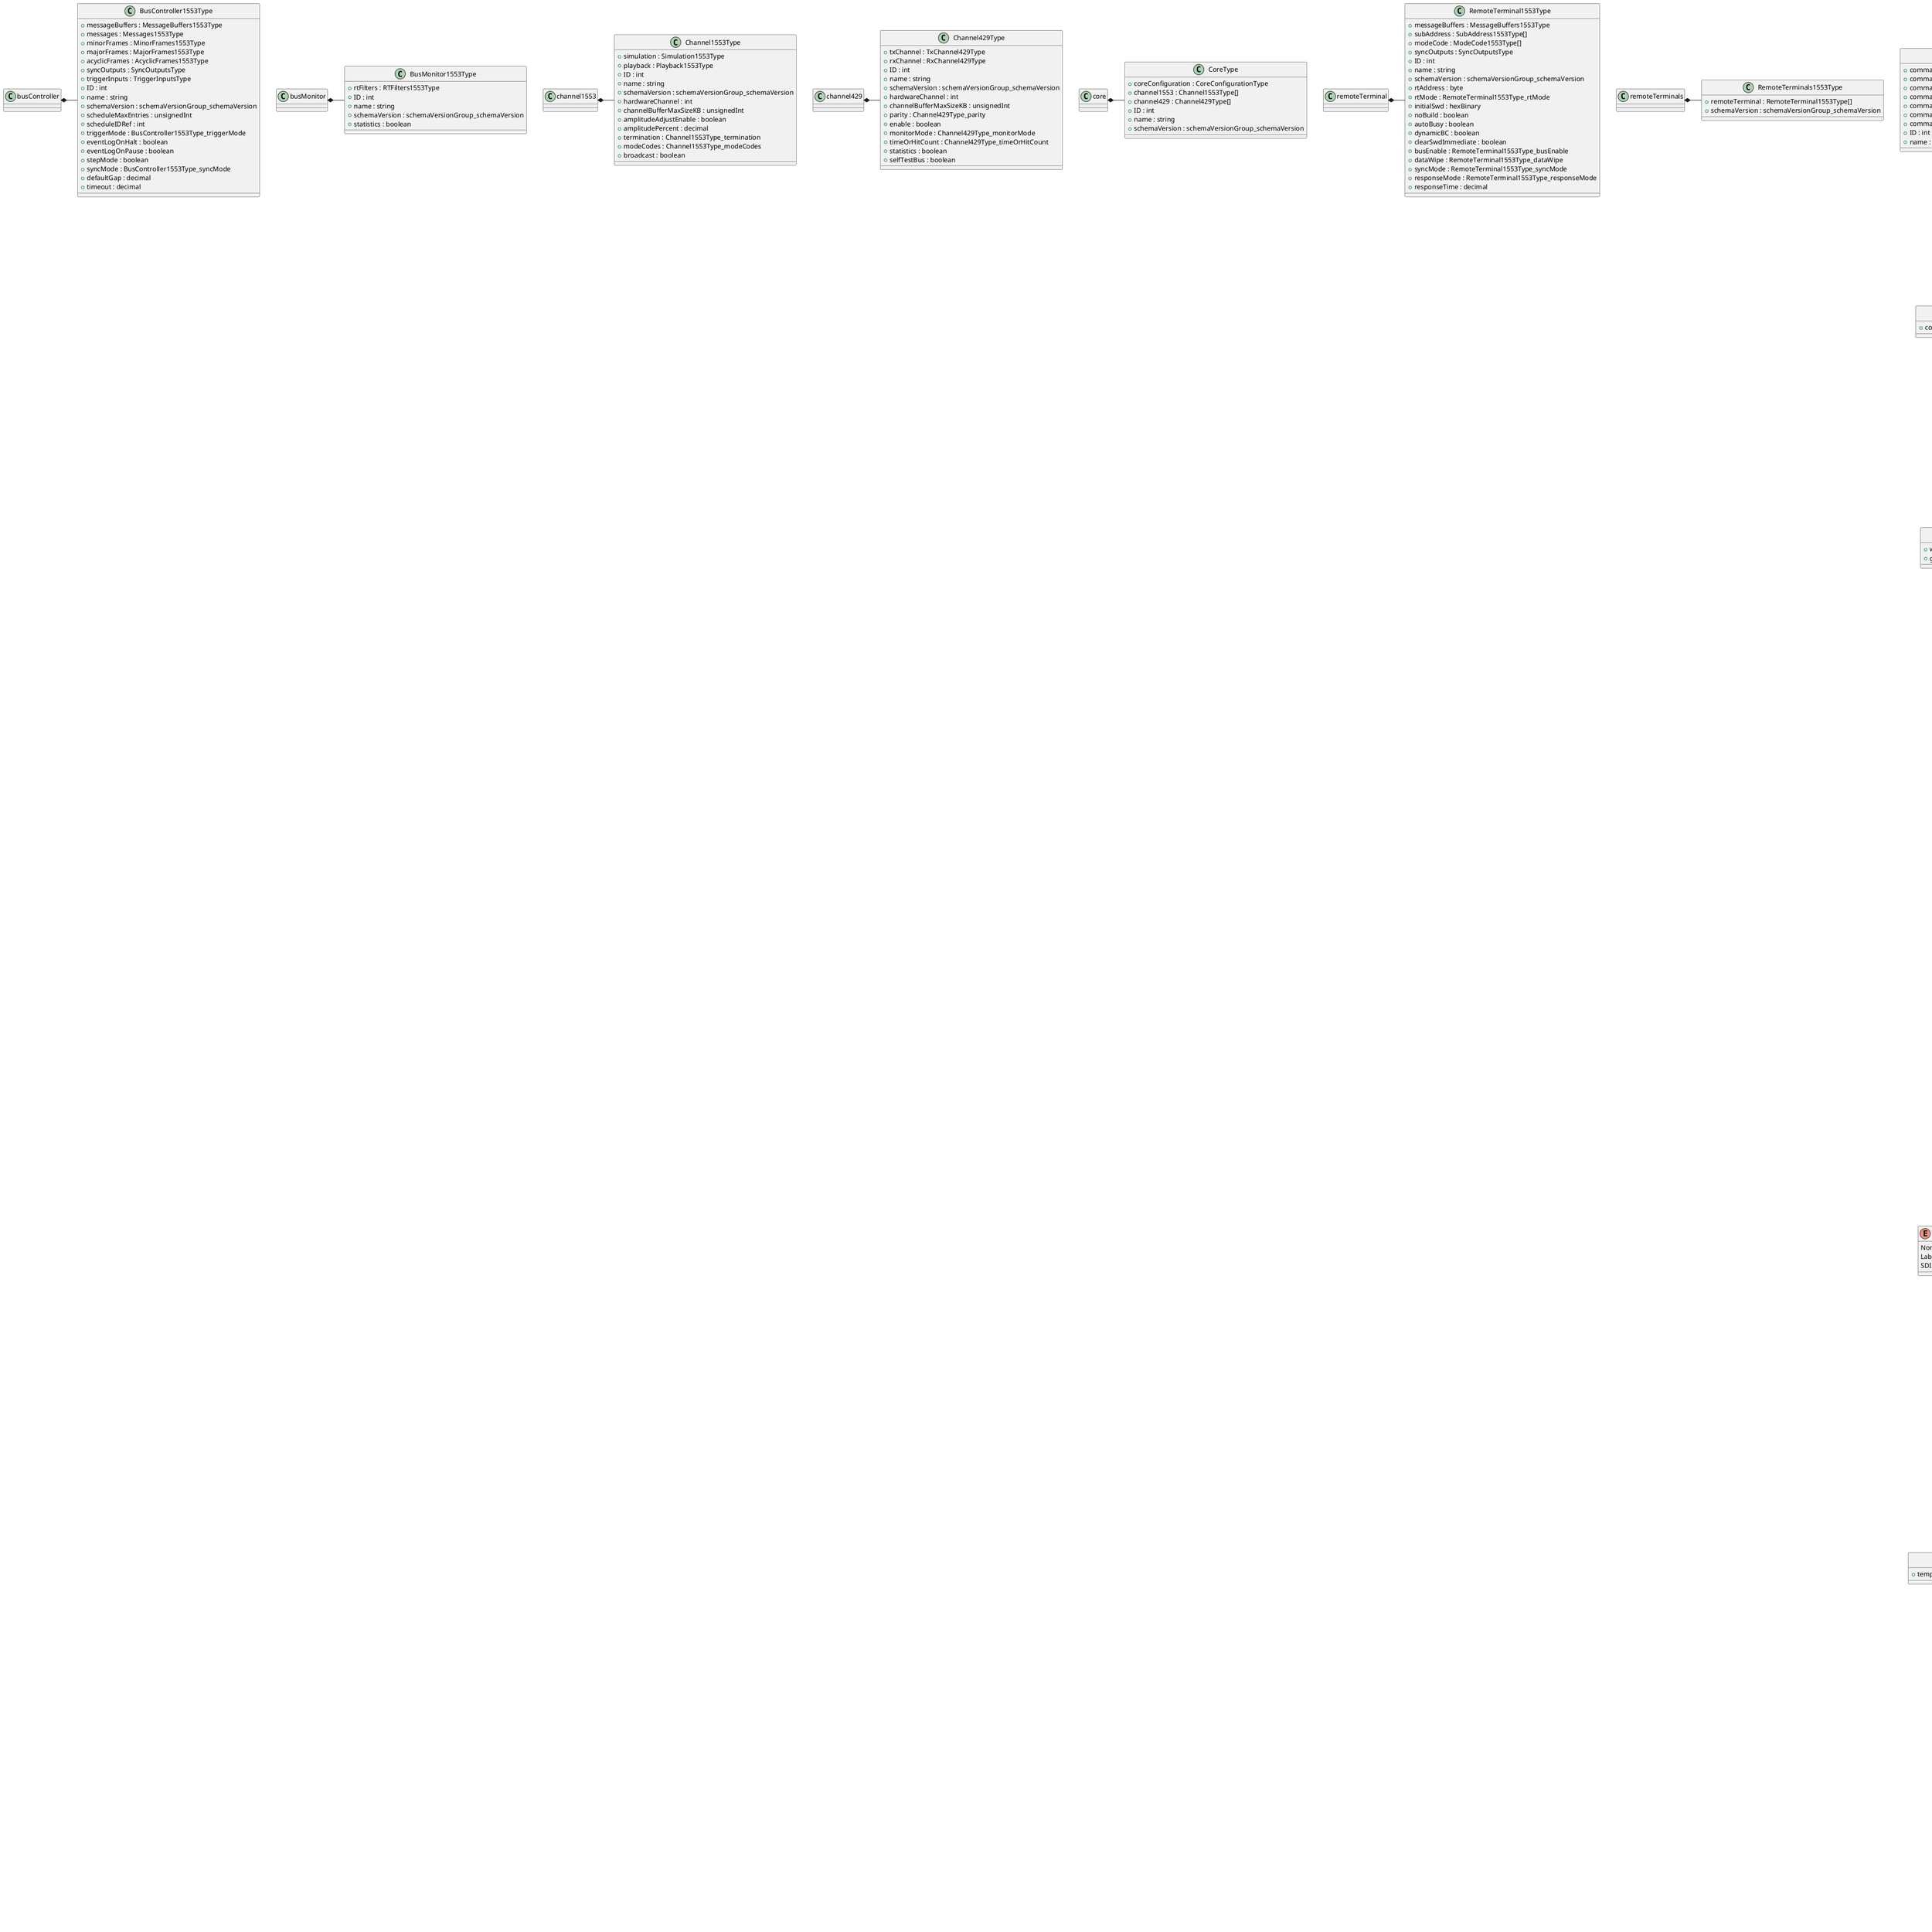 @startuml

class AcyclicFrame1553Type {
    +commandMessageRef : SchedMessageRef1553Type[]
    +commandGap : SchedGap1553Type[]
    +commandPulse : SchedPulseType[]
    +commandHalt : SchedHaltType[]
    +commandLog : SchedLog1553Type[]
    +commandPause : SchedPauseType[]
    +commandRestart : SchedRestartType[]
    +ID : int
    +name : string
}
class AcyclicFrames1553Type {
    +acyclicFrame : AcyclicFrame1553Type[]
}
class AsyncMessageList429Type {
    +messageBuffers : MessageBuffers429Type
    +asyncBufferMaxSize : unsignedInt
}
class BitCountError1553Type {
    +wordPos : wordPos1553Group_wordPos
    +value : string
    +count : int
}
class BuiltInTestType {
    +eventLogOnECC : boolean
    +eventLogOnSEU : boolean
    +eventLogOnProtocolError : boolean
    +eventLogOnSystemMonitor : boolean
}
class BusController1553Type {
    +messageBuffers : MessageBuffers1553Type
    +messages : Messages1553Type
    +minorFrames : MinorFrames1553Type
    +majorFrames : MajorFrames1553Type
    +acyclicFrames : AcyclicFrames1553Type
    +syncOutputs : SyncOutputsType
    +triggerInputs : TriggerInputsType
    +ID : int
    +name : string
    +schemaVersion : schemaVersionGroup_schemaVersion
    +scheduleMaxEntries : unsignedInt
    +scheduleIDRef : int
    +triggerMode : BusController1553Type_triggerMode
    +eventLogOnHalt : boolean
    +eventLogOnPause : boolean
    +stepMode : boolean
    +syncMode : BusController1553Type_syncMode
    +defaultGap : decimal
    +timeout : decimal
}
enum BusController1553Type_syncMode {
    Selective = Selective
    All = All
}
enum BusController1553Type_triggerMode {
    None = None
    External = External
    Start = Start
}
class BusMonitor1553Type {
    +rtFilters : RTFilters1553Type
    +ID : int
    +name : string
    +schemaVersion : schemaVersionGroup_schemaVersion
    +statistics : boolean
}
class Channel1553Type {
    +simulation : Simulation1553Type
    +playback : Playback1553Type
    +ID : int
    +name : string
    +schemaVersion : schemaVersionGroup_schemaVersion
    +hardwareChannel : int
    +channelBufferMaxSizeKB : unsignedInt
    +amplitudeAdjustEnable : boolean
    +amplitudePercent : decimal
    +termination : Channel1553Type_termination
    +modeCodes : Channel1553Type_modeCodes
    +broadcast : boolean
}
enum Channel1553Type_modeCodes {
    MC01 = MC01
    MC1 = MC1
    MC0 = MC0
    None = None
}
enum Channel1553Type_termination {
    Off = Off
    OnA = OnA
    OnB = OnB
    On = On
}
class Channel429Type {
    +txChannel : TxChannel429Type
    +rxChannel : RxChannel429Type
    +ID : int
    +name : string
    +schemaVersion : schemaVersionGroup_schemaVersion
    +hardwareChannel : int
    +channelBufferMaxSizeKB : unsignedInt
    +parity : Channel429Type_parity
    +enable : boolean
    +monitorMode : Channel429Type_monitorMode
    +timeOrHitCount : Channel429Type_timeOrHitCount
    +statistics : boolean
    +selfTestBus : boolean
}
enum Channel429Type_monitorMode {
    Selective = Selective
    All = All
}
enum Channel429Type_parity {
    Odd = Odd
    Even = Even
    Data = Data
}
enum Channel429Type_timeOrHitCount {
    Time = Time
    HitCount = HitCount
    None = None
}
class Conditions1553Type {
    +condition : Conditions1553Type_condition[]
}
enum Conditions1553Type_condition {
    ALWAYS = ALWAYS
    FAIL = FAIL
    SRQ = SRQ
    INS = INS
    SSF = SSF
    TF = TF
    BUSY = BUSY
    ME = ME
    RESPERR = RESPERR
    NORESP = NORESP
    ALTBUS = ALTBUS
    DIO1ACT = DIO1ACT
    DIO1NACT = DIO1NACT
    DIO2ACT = DIO2ACT
    DIO2NACT = DIO2NACT
    DIO3ACT = DIO3ACT
    DIO3NACT = DIO3NACT
    DIO4ACT = DIO4ACT
    DIO4NACT = DIO4NACT
}
class Conditions429Type {
    +condition : Conditions429Type_condition[]
}
enum Conditions429Type_condition {
    ALWAYS = ALWAYS
    DIO1ACT = DIO1ACT
    DIO1NACT = DIO1NACT
    DIO2ACT = DIO2ACT
    DIO2NACT = DIO2NACT
    DIO3ACT = DIO3ACT
    DIO3NACT = DIO3NACT
    DIO4ACT = DIO4ACT
    DIO4NACT = DIO4NACT
}
class CoreConfigurationType {
    +sequentialLog : SequentialLogType
    +builtInTest : BuiltInTestType
    +pxi : PxiType
    +sysMon : SysMonType
    +timing : TimingType
    +enableInterrupts : boolean
}
class CoreType {
    +coreConfiguration : CoreConfigurationType
    +channel1553 : Channel1553Type[]
    +channel429 : Channel429Type[]
    +ID : int
    +name : string
    +schemaVersion : schemaVersionGroup_schemaVersion
}
class DefinedError1553Type {
    +gapError : GapError1553Type
    +wordCountError : WordCountError1553Type
    +bitCountError : BitCountError1553Type
    +manchesterError : ManchesterError1553Type
    +syncError : SyncError1553Type
    +parityError : ParityError1553Type
    +zeroCrossingError : ZeroCrossingError1553Type
    +ID : int
    +name : string
}
class DefinedErrors1553Type {
    +definedError : DefinedError1553Type[]
}
class DioBankMaskType {
    +bankNum : int
    +riseMask : hexBinary
    +fallMask : hexBinary
}
class DioBankMasksType {
    +dioBankMask : DioBankMaskType[]
}
class ErrorInjection1553Type {
    +definedErrors : DefinedErrors1553Type
    +state : ErrorInjection1553Type_state
    +errorMessages : ErrorInjection1553Type_errorMessages
    +preloadedErrorIDRef : int
}
enum ErrorInjection1553Type_errorMessages {
    Tagged = Tagged
    Any = Any
}
enum ErrorInjection1553Type_state {
    Off = Off
    On = On
    Once = Once
    External = External
}
class GapError1553Type {
    +wordPos : wordPos1553Group_wordPos
    +gapLength : decimal
}
class Label429Type {
    +labelBuffer : LabelBuffer429Type
    +syncOutputs : SyncOutputsType
    +ID : int
    +name : string
    +monitor : boolean
    +labelDecimal : int
    +SDI : Label429Type_SDI
    +timeOrHitCount : Label429Type_timeOrHitCount
    +eventLog : boolean
}
enum Label429Type_SDI {
    All = All
    00 = 00
    01 = 01
    10 = 10
    11 = 11
}
enum Label429Type_timeOrHitCount {
    Time = Time
    HitCount = HitCount
}
class LabelBuffer429Type {
    +bufferMaxEntries : unsignedInt
    +bufferType : LabelBuffer429Type_bufferType
    +eventLogOnFull : boolean
}
enum LabelBuffer429Type_bufferType {
    FIFO = FIFO
}
class Labels429Type {
    +label : Label429Type[]
}
class MajorFrame1553Type {
    +minorFrameRef : MinorFrameRef1553Type[]
    +ID : int
    +name : string
    +loopCount : int
}
class MajorFrames1553Type {
    +majorFrame : MajorFrame1553Type[]
}
class ManchesterError1553Type {
    +wordPos : wordPos1553Group_wordPos
    +half : ManchesterError1553Type_half
    +bitPos : int
}
enum ManchesterError1553Type_half {
    First = First
    Second = Second
}
class Message1553Type {
    +messageBCRT : MessageBCRT1553Type
    +messageRTBC : MessageRTBC1553Type
    +messageRTRT : MessageRTRT1553Type
    +messageMC : MessageMC1553Type
    +retryConditions : Conditions1553Type
    +syncOutputs : SyncOutputsType
    +triggerInputs : TriggerInputsType
    +ID : int
    +name : string
    +enable : boolean
    +dataWipe : message1553Group_dataWipe
    +allowErrorInjection : boolean
    +messageBufferIDRef : int
    +eventLog : boolean
    +syncOutput : boolean
    +monitor : boolean
    +timeOrHitCount : message1553Group_timeOrHitCount
    +elapseMinOrMax : message1553Group_elapseMinOrMax
    +bus : Message1553Type_bus
    +retryCount : int
}
enum Message1553Type_bus {
    A = A
    B = B
}
class Message429Type {
    +messageBuffers : MessageBuffers429Type
    +triggerInputs : TriggerInputsType
    +syncOutputs : SyncOutputsType
    +ID : int
    +name : string
    +messageBufferIDRef : int
    +enable : boolean
    +singleShot : boolean
    +monitor : boolean
    +minRate : int
    +maxRate : int
    +dataWipe : Message429Type_dataWipe
    +eventLog : boolean
    +syncOutput : boolean
    +triggerInput : boolean
    +parityError : boolean
    +labelDecimal : int
    +SDI : Message429Type_SDI
    +timeOrHitCount : Message429Type_timeOrHitCount
}
enum Message429Type_SDI {
    Off = Off
    00 = 00
    01 = 01
    10 = 10
    11 = 11
}
enum Message429Type_dataWipe {
    Zeroes = Zeroes
    123 = 123
    None = None
}
enum Message429Type_timeOrHitCount {
    Time = Time
    HitCount = HitCount
}
class MessageBCRT1553Type {
    +taVal1 : byte
    +saVal1 : byte
    +wordCount1 : byte
}
class MessageBuffer1553Type {
    +messageData : MessageData1553Type[]
    +ID : int
    +name : string
    +bufferMaxEntries : int
    +bufferType : MessageBuffer1553Type_bufferType
    +eventLogOnEmptyOrFull : boolean
    +eventLogOnHalf : boolean
}
enum MessageBuffer1553Type_bufferType {
    FIFO = FIFO
    Circular = Circular
}
class MessageBuffer429Type {
    +rawData : hexBinary[]
    +ID : int
    +name : string
    +bufferMaxEntries : unsignedInt
    +bufferType : MessageBuffer429Type_bufferType
    +eventLogOnEmpty : boolean
}
enum MessageBuffer429Type_bufferType {
    FIFO = FIFO
    Circular = Circular
}
class MessageBuffers1553Type {
    +messageBuffer : MessageBuffer1553Type[]
}
class MessageBuffers429Type {
    +messageBuffer : MessageBuffer429Type[]
}
class MessageData1553Type {
    +messageDataWord : hexBinary[]
}
class MessageMC1553Type {
    +taVal1 : byte
    +saVal1 : MessageMC1553Type_saVal1
    +modeCodeNumber : byte
    +direction : MessageMC1553Type_direction
}
enum MessageMC1553Type_direction {
    Rx = Rx
    Tx = Tx
}
enum MessageMC1553Type_saVal1 {
    0 = 0
    31 = 31
}
class MessageRTBC1553Type {
    +taVal1 : byte
    +saVal1 : byte
    +wordCount1 : byte
}
class MessageRTRT1553Type {
    +taVal1 : byte
    +saVal1 : byte
    +wordCount1 : byte
    +taVal2 : byte
    +saVal2 : byte
    +wordCount2 : byte
}
class Messages1553Type {
    +messageCommand : Message1553Type[]
}
class Messages429Type {
    +message : Message429Type[]
}
class MinorFrame1553Type {
    +commandMessageRef : SchedMessageRef1553Type[]
    +commandGap : SchedGap1553Type[]
    +commandPulse : SchedPulseType[]
    +commandHalt : SchedHaltType[]
    +commandLog : SchedLog1553Type[]
    +commandPause : SchedPauseType[]
    +commandRestart : SchedRestartType[]
    +ID : int
    +name : string
    +frameTime : int
}
class MinorFrameRef1553Type {
    +minorFrameIDRef : int
}
class MinorFrames1553Type {
    +minorFrame : MinorFrame1553Type[]
}
class ModeCode1553Type {
    +ID : int
    +name : string
    +enable : boolean
    +dataWipe : message1553Group_dataWipe
    +allowErrorInjection : boolean
    +messageBufferIDRef : int
    +eventLog : boolean
    +syncOutput : boolean
    +monitor : boolean
    +timeOrHitCount : message1553Group_timeOrHitCount
    +elapseMinOrMax : message1553Group_elapseMinOrMax
    +modeCodeNumber : byte
    +direction : ModeCode1553Type_direction
    +wrap : boolean
}
enum ModeCode1553Type_direction {
    Tx = Tx
    Rx = Rx
}
class ParityError1553Type {
    +wordPos : wordPos1553Group_wordPos
}
class Playback1553Type {
}
class PxiType {
    +source10MHz : boolean
}
class RTFilter1553Type {
    +rtAddress : int
    +rxSAMask : hexBinary
    +txSAMask : hexBinary
    +rxMCMask : hexBinary
    +txMCMask : hexBinary
}
class RTFilters1553Type {
    +rtFilter : RTFilter1553Type[]
    +invert : boolean
}
class RemoteTerminal1553Type {
    +messageBuffers : MessageBuffers1553Type
    +subAddress : SubAddress1553Type[]
    +modeCode : ModeCode1553Type[]
    +syncOutputs : SyncOutputsType
    +ID : int
    +name : string
    +schemaVersion : schemaVersionGroup_schemaVersion
    +rtAddress : byte
    +rtMode : RemoteTerminal1553Type_rtMode
    +initialSwd : hexBinary
    +noBuild : boolean
    +autoBusy : boolean
    +dynamicBC : boolean
    +clearSwdImmediate : boolean
    +busEnable : RemoteTerminal1553Type_busEnable
    +dataWipe : RemoteTerminal1553Type_dataWipe
    +syncMode : RemoteTerminal1553Type_syncMode
    +responseMode : RemoteTerminal1553Type_responseMode
    +responseTime : decimal
}
enum RemoteTerminal1553Type_busEnable {
    A = A
    B = B
    AB = AB
    None = None
}
enum RemoteTerminal1553Type_dataWipe {
    Zeroes = Zeroes
    123 = 123
    CWD = CWD
    None = None
}
enum RemoteTerminal1553Type_responseMode {
    1553A = 1553A
    1553B = 1553B
}
enum RemoteTerminal1553Type_rtMode {
    Simulate = Simulate
    Monitor = Monitor
    Disable = Disable
}
enum RemoteTerminal1553Type_syncMode {
    Selective = Selective
    All = All
}
class RemoteTerminals1553Type {
    +remoteTerminal : RemoteTerminal1553Type[]
    +schemaVersion : schemaVersionGroup_schemaVersion
}
class RxChannel429Type {
    +labels : Labels429Type
    +syncOutputs : SyncOutputsType
    +speed : RxChannel429Type_speed
    +speedKHz : decimal
    +eventLogOnError : boolean
    +defaultBufferMonitor : boolean
    +defaultBufferMaxEntries : unsignedInt
    +defaultBufferType : RxChannel429Type_defaultBufferType
    +defaultBufferEventLog : boolean
    +defaultBufferEventLogOnFull : boolean
    +autoLabelFilterMode : RxChannel429Type_autoLabelFilterMode
}
enum RxChannel429Type_autoLabelFilterMode {
    None = None
    Labels = Labels
    SDIs = SDIs
}
enum RxChannel429Type_defaultBufferType {
    FIFO = FIFO
}
enum RxChannel429Type_speed {
    Auto = Auto
    Low = Low
    High = High
}
class SchedGap1553Type {
    +gapTime : decimal
}
class SchedGap429Type {
    +gapBitTimes : unsignedInt
    +allowAsync : boolean
}
class SchedHaltType {
}
class SchedLog1553Type {
    +eventLogConditions : Conditions1553Type
    +tag : unsignedShort
}
class SchedLog429Type {
    +eventLogConditions : Conditions429Type
    +tag : unsignedShort
}
class SchedMessageRef1553Type {
    +messageIDRef : int
    +singleShot : boolean
    +skip : boolean
}
class SchedMessageRef429Type {
    +messageIDRef : int
    +gapBitTimes : unsignedInt
    +allowAsync : boolean
}
class SchedPauseType {
}
class SchedPulseType {
    +dioNum : unsignedByte
}
class SchedRestartType {
}
class Schedule429Type {
    +schedMessageRef : SchedMessageRef429Type[]
    +schedGap : SchedGap429Type[]
    +schedPulse : SchedPulseType[]
    +schedHalt : SchedHaltType[]
    +schedPause : SchedPauseType[]
    +schedLog : SchedLog429Type[]
    +schedRestart : SchedRestartType[]
    +ID : int
    +name : string
}
class Schedules429Type {
    +schedule : Schedule429Type[]
}
class SequentialLogType {
    +dioBankMasks : DioBankMasksType
    +perChannelStreaming : boolean
    +useDMA : boolean
}
class Simulation1553Type {
    +busMonitor : BusMonitor1553Type
    +busController : BusController1553Type
    +remoteTerminals : RemoteTerminals1553Type
    +errorInjection : ErrorInjection1553Type
}
class SubAddress1553Type {
    +ID : int
    +name : string
    +enable : boolean
    +dataWipe : message1553Group_dataWipe
    +allowErrorInjection : boolean
    +messageBufferIDRef : int
    +eventLog : boolean
    +syncOutput : boolean
    +monitor : boolean
    +timeOrHitCount : message1553Group_timeOrHitCount
    +elapseMinOrMax : message1553Group_elapseMinOrMax
    +subAddress : byte
    +direction : SubAddress1553Type_direction
    +wrap : boolean
}
enum SubAddress1553Type_direction {
    Tx = Tx
    Rx = Rx
}
class SyncError1553Type {
    +wordPos : wordPos1553Group_wordPos
}
class SyncOutputType {
    +line : SyncOutputType_line
    +polarity : SyncOutputType_polarity
}
enum SyncOutputType_line {
    A = A
    B = B
    C = C
    PXITRIGA = PXITRIGA
    PXITRIGB = PXITRIGB
    PXITRIGC = PXITRIGC
    PXISTARC = PXISTARC
}
enum SyncOutputType_polarity {
    High = High
    Low = Low
}
class SyncOutputsType {
    +syncOutput : SyncOutputType[]
}
class SysMonType {
    +temperatureSensors : TemperatureSensorsType
}
class TemperatureSensorType {
    +index : int
    +sensorName : TemperatureSensorType_sensorName
    +highThresh : decimal
    +lowThresh : decimal
}
enum TemperatureSensorType_sensorName {
    FPGA = FPGA
    XCVR = XCVR
    Memory = Memory
    PwrSupply = PwrSupply
    Processor = Processor
    IOModule = IOModule
    PCB = PCB
}
class TemperatureSensorsType {
    +temperatureSensor : TemperatureSensorType[]
}
class TimingType {
    +driftMax : unsignedInt
    +delayComp : int
    +irigControlVal : hexBinary
    +irigYears : unsignedInt
    +irigType : TimingType_irigType
    +jumpThreshPPT : unsignedInt
    +jumpThreshNS : unsignedInt
    +timerRollover : unsignedLong
    +timeSourceSelect : TimingType_timeSourceSelect
    +timeSyncSelect : TimingType_timeSyncSelect
    +timeEnableUserInputThresh : boolean
    +timeInputThreshVal : hexBinary
    +driftSyncSelect : TimingType_driftSyncSelect
    +driftEnableUserInputThresh : boolean
    +driftInputThreshVal : hexBinary
    +resolution : TimingType_resolution
    +timerValue : unsignedLong
}
enum TimingType_driftSyncSelect {
    None = None
    PPS0 = PPS0
    PPS1 = PPS1
    PWMIRIG0 = PWMIRIG0
    PWMIRIG1 = PWMIRIG1
    AMIRIG = AMIRIG
    10MHZ = 10MHZ
    HOST = HOST
}
enum TimingType_irigType {
    A = A
    B = B
}
enum TimingType_resolution {
    1NS = 1NS
    1US = 1US
}
enum TimingType_timeSourceSelect {
    None = None
    PPS0 = PPS0
    PPS1 = PPS1
    PWMIRIG0 = PWMIRIG0
    PWMIRIG1 = PWMIRIG1
    AMIRIG = AMIRIG
    10MHZ = 10MHZ
}
enum TimingType_timeSyncSelect {
    None = None
    PPS0 = PPS0
    PPS1 = PPS1
    PWMIRIG0 = PWMIRIG0
    PWMIRIG1 = PWMIRIG1
    AMIRIG = AMIRIG
}
class TriggerInputType {
    +line : TriggerInputType_line
    +polarity : TriggerInputType_polarity
    +condition : TriggerInputType_condition
}
enum TriggerInputType_condition {
    Active = Active
    Inactive = Inactive
}
enum TriggerInputType_line {
    A = A
    B = B
    C = C
    PXITRIGA = PXITRIGA
    PXITRIGB = PXITRIGB
    PXITRIGC = PXITRIGC
    PXISTARA = PXISTARA
    PXISTARB = PXISTARB
    PXISTARC = PXISTARC
}
enum TriggerInputType_polarity {
    High = High
    Low = Low
    Rise = Rise
    Fall = Fall
}
class TriggerInputsType {
    +triggerInput : TriggerInputType[]
}
class TxChannel429Type {
    +asyncMessageList : AsyncMessageList429Type
    +messages : Messages429Type
    +schedules : Schedules429Type
    +triggerInputs : TriggerInputsType
    +syncOutputs : SyncOutputsType
    +scheduleIDRef : int
    +speedKHz : decimal
    +parametricMode : TxChannel429Type_parametricMode
    +eventLogOnHalt : boolean
    +eventLogOnPause : boolean
    +paused : boolean
    +scheduleMaxEntries : unsignedInt
    +scheduleMode : TxChannel429Type_scheduleMode
    +scheduleBuildMethod : TxChannel429Type_scheduleBuildMethod
    +scheduleBuildUnit : TxChannel429Type_scheduleBuildUnit
    +positiveLeg : TxChannel429Type_positiveLeg
    +negativeLeg : TxChannel429Type_negativeLeg
    +highVolt : decimal
    +lowVolt : decimal
    +nullVolt : decimal
    +cmBiasVolt : decimal
    +highRiseTime : decimal
    +lowRiseTime : decimal
}
enum TxChannel429Type_negativeLeg {
    Signal = Signal
    Open = Open
    Ground = Ground
}
enum TxChannel429Type_parametricMode {
    Wave = Wave
    Off = Off
}
enum TxChannel429Type_positiveLeg {
    Signal = Signal
    Open = Open
    Ground = Ground
}
enum TxChannel429Type_scheduleBuildMethod {
    Normal = Normal
    Quick = Quick
    Both = Both
}
enum TxChannel429Type_scheduleBuildUnit {
    Millisecond = Millisecond
    Microsecond = Microsecond
}
enum TxChannel429Type_scheduleMode {
    Rate = Rate
    Explicit = Explicit
}
class WordCountError1553Type {
    +type : WordCountError1553Type_type
    +count : int
}
enum WordCountError1553Type_type {
    Relative = Relative
    Absolute = Absolute
}
class ZeroCrossingError1553Type {
    +wordPos : wordPos1553Group_wordPos
    +type : ZeroCrossingError1553Type_type
    +nanoSecShift : int
    +bitPos : int
}
enum ZeroCrossingError1553Type_type {
    Leading = Leading
    Mid-bit = Mid-bit
}
class busController {
}
busController *- BusController1553Type
class busMonitor {
}
busMonitor *- BusMonitor1553Type
class channel1553 {
}
channel1553 *- Channel1553Type
class channel429 {
}
channel429 *- Channel429Type
class core {
}
core *- CoreType
enum message1553Group_dataWipe {
    Zeroes = Zeroes
    CWD = CWD
    123 = 123
    None = None
}
enum message1553Group_elapseMinOrMax {
    Elapsetime = Elapsetime
    Mintime = Mintime
    Maxtime = Maxtime
}
enum message1553Group_timeOrHitCount {
    Time = Time
    HitCount = HitCount
}
class remoteTerminal {
}
remoteTerminal *- RemoteTerminal1553Type
class remoteTerminals {
}
remoteTerminals *- RemoteTerminals1553Type
enum schemaVersionGroup_schemaVersion {
    Undefined = Undefined
    1.0 = 1.0
    1.1 = 1.1
    1.2 = 1.2
    1.3 = 1.3
}
enum wordPos1553Group_wordPos {
    CWD1 = CWD1
    CWD2 = CWD2
    SWD1 = SWD1
    SWD2 = SWD2
    DWD0 = DWD0
    DWD1 = DWD1
    DWD2 = DWD2
    DWD3 = DWD3
    DWD4 = DWD4
    DWD5 = DWD5
    DWD6 = DWD6
    DWD7 = DWD7
    DWD8 = DWD8
    DWD9 = DWD9
    DWD10 = DWD10
    DWD11 = DWD11
    DWD12 = DWD12
    DWD13 = DWD13
    DWD14 = DWD14
    DWD15 = DWD15
    DWD16 = DWD16
    DWD17 = DWD17
    DWD18 = DWD18
    DWD19 = DWD19
    DWD20 = DWD20
    DWD21 = DWD21
    DWD22 = DWD22
    DWD23 = DWD23
    DWD24 = DWD24
    DWD25 = DWD25
    DWD26 = DWD26
    DWD27 = DWD27
    DWD28 = DWD28
    DWD29 = DWD29
    DWD30 = DWD30
    DWD31 = DWD31
}

@enduml
